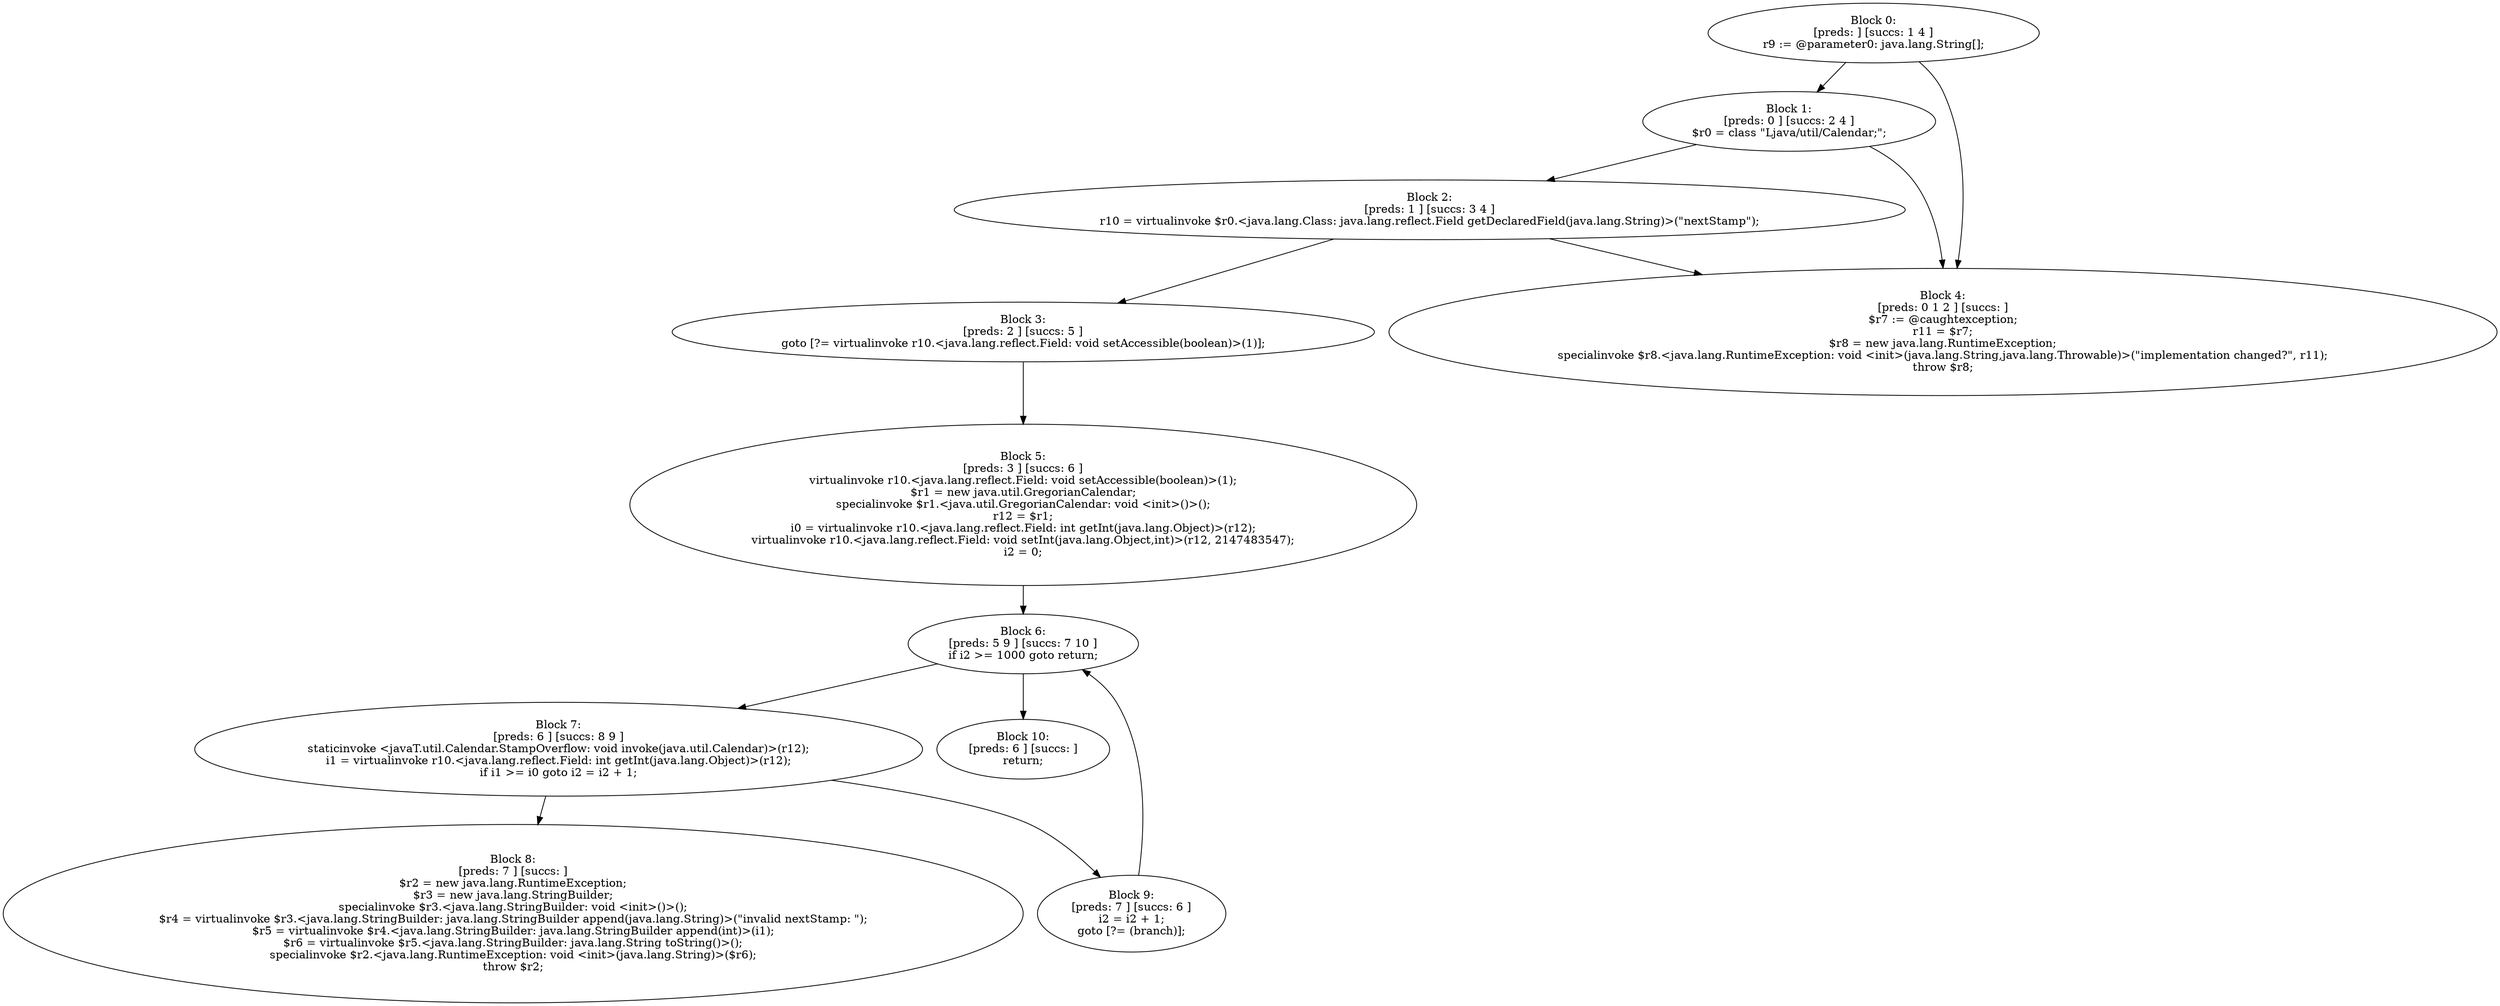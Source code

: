 digraph "unitGraph" {
    "Block 0:
[preds: ] [succs: 1 4 ]
r9 := @parameter0: java.lang.String[];
"
    "Block 1:
[preds: 0 ] [succs: 2 4 ]
$r0 = class \"Ljava/util/Calendar;\";
"
    "Block 2:
[preds: 1 ] [succs: 3 4 ]
r10 = virtualinvoke $r0.<java.lang.Class: java.lang.reflect.Field getDeclaredField(java.lang.String)>(\"nextStamp\");
"
    "Block 3:
[preds: 2 ] [succs: 5 ]
goto [?= virtualinvoke r10.<java.lang.reflect.Field: void setAccessible(boolean)>(1)];
"
    "Block 4:
[preds: 0 1 2 ] [succs: ]
$r7 := @caughtexception;
r11 = $r7;
$r8 = new java.lang.RuntimeException;
specialinvoke $r8.<java.lang.RuntimeException: void <init>(java.lang.String,java.lang.Throwable)>(\"implementation changed?\", r11);
throw $r8;
"
    "Block 5:
[preds: 3 ] [succs: 6 ]
virtualinvoke r10.<java.lang.reflect.Field: void setAccessible(boolean)>(1);
$r1 = new java.util.GregorianCalendar;
specialinvoke $r1.<java.util.GregorianCalendar: void <init>()>();
r12 = $r1;
i0 = virtualinvoke r10.<java.lang.reflect.Field: int getInt(java.lang.Object)>(r12);
virtualinvoke r10.<java.lang.reflect.Field: void setInt(java.lang.Object,int)>(r12, 2147483547);
i2 = 0;
"
    "Block 6:
[preds: 5 9 ] [succs: 7 10 ]
if i2 >= 1000 goto return;
"
    "Block 7:
[preds: 6 ] [succs: 8 9 ]
staticinvoke <javaT.util.Calendar.StampOverflow: void invoke(java.util.Calendar)>(r12);
i1 = virtualinvoke r10.<java.lang.reflect.Field: int getInt(java.lang.Object)>(r12);
if i1 >= i0 goto i2 = i2 + 1;
"
    "Block 8:
[preds: 7 ] [succs: ]
$r2 = new java.lang.RuntimeException;
$r3 = new java.lang.StringBuilder;
specialinvoke $r3.<java.lang.StringBuilder: void <init>()>();
$r4 = virtualinvoke $r3.<java.lang.StringBuilder: java.lang.StringBuilder append(java.lang.String)>(\"invalid nextStamp: \");
$r5 = virtualinvoke $r4.<java.lang.StringBuilder: java.lang.StringBuilder append(int)>(i1);
$r6 = virtualinvoke $r5.<java.lang.StringBuilder: java.lang.String toString()>();
specialinvoke $r2.<java.lang.RuntimeException: void <init>(java.lang.String)>($r6);
throw $r2;
"
    "Block 9:
[preds: 7 ] [succs: 6 ]
i2 = i2 + 1;
goto [?= (branch)];
"
    "Block 10:
[preds: 6 ] [succs: ]
return;
"
    "Block 0:
[preds: ] [succs: 1 4 ]
r9 := @parameter0: java.lang.String[];
"->"Block 1:
[preds: 0 ] [succs: 2 4 ]
$r0 = class \"Ljava/util/Calendar;\";
";
    "Block 0:
[preds: ] [succs: 1 4 ]
r9 := @parameter0: java.lang.String[];
"->"Block 4:
[preds: 0 1 2 ] [succs: ]
$r7 := @caughtexception;
r11 = $r7;
$r8 = new java.lang.RuntimeException;
specialinvoke $r8.<java.lang.RuntimeException: void <init>(java.lang.String,java.lang.Throwable)>(\"implementation changed?\", r11);
throw $r8;
";
    "Block 1:
[preds: 0 ] [succs: 2 4 ]
$r0 = class \"Ljava/util/Calendar;\";
"->"Block 2:
[preds: 1 ] [succs: 3 4 ]
r10 = virtualinvoke $r0.<java.lang.Class: java.lang.reflect.Field getDeclaredField(java.lang.String)>(\"nextStamp\");
";
    "Block 1:
[preds: 0 ] [succs: 2 4 ]
$r0 = class \"Ljava/util/Calendar;\";
"->"Block 4:
[preds: 0 1 2 ] [succs: ]
$r7 := @caughtexception;
r11 = $r7;
$r8 = new java.lang.RuntimeException;
specialinvoke $r8.<java.lang.RuntimeException: void <init>(java.lang.String,java.lang.Throwable)>(\"implementation changed?\", r11);
throw $r8;
";
    "Block 2:
[preds: 1 ] [succs: 3 4 ]
r10 = virtualinvoke $r0.<java.lang.Class: java.lang.reflect.Field getDeclaredField(java.lang.String)>(\"nextStamp\");
"->"Block 3:
[preds: 2 ] [succs: 5 ]
goto [?= virtualinvoke r10.<java.lang.reflect.Field: void setAccessible(boolean)>(1)];
";
    "Block 2:
[preds: 1 ] [succs: 3 4 ]
r10 = virtualinvoke $r0.<java.lang.Class: java.lang.reflect.Field getDeclaredField(java.lang.String)>(\"nextStamp\");
"->"Block 4:
[preds: 0 1 2 ] [succs: ]
$r7 := @caughtexception;
r11 = $r7;
$r8 = new java.lang.RuntimeException;
specialinvoke $r8.<java.lang.RuntimeException: void <init>(java.lang.String,java.lang.Throwable)>(\"implementation changed?\", r11);
throw $r8;
";
    "Block 3:
[preds: 2 ] [succs: 5 ]
goto [?= virtualinvoke r10.<java.lang.reflect.Field: void setAccessible(boolean)>(1)];
"->"Block 5:
[preds: 3 ] [succs: 6 ]
virtualinvoke r10.<java.lang.reflect.Field: void setAccessible(boolean)>(1);
$r1 = new java.util.GregorianCalendar;
specialinvoke $r1.<java.util.GregorianCalendar: void <init>()>();
r12 = $r1;
i0 = virtualinvoke r10.<java.lang.reflect.Field: int getInt(java.lang.Object)>(r12);
virtualinvoke r10.<java.lang.reflect.Field: void setInt(java.lang.Object,int)>(r12, 2147483547);
i2 = 0;
";
    "Block 5:
[preds: 3 ] [succs: 6 ]
virtualinvoke r10.<java.lang.reflect.Field: void setAccessible(boolean)>(1);
$r1 = new java.util.GregorianCalendar;
specialinvoke $r1.<java.util.GregorianCalendar: void <init>()>();
r12 = $r1;
i0 = virtualinvoke r10.<java.lang.reflect.Field: int getInt(java.lang.Object)>(r12);
virtualinvoke r10.<java.lang.reflect.Field: void setInt(java.lang.Object,int)>(r12, 2147483547);
i2 = 0;
"->"Block 6:
[preds: 5 9 ] [succs: 7 10 ]
if i2 >= 1000 goto return;
";
    "Block 6:
[preds: 5 9 ] [succs: 7 10 ]
if i2 >= 1000 goto return;
"->"Block 7:
[preds: 6 ] [succs: 8 9 ]
staticinvoke <javaT.util.Calendar.StampOverflow: void invoke(java.util.Calendar)>(r12);
i1 = virtualinvoke r10.<java.lang.reflect.Field: int getInt(java.lang.Object)>(r12);
if i1 >= i0 goto i2 = i2 + 1;
";
    "Block 6:
[preds: 5 9 ] [succs: 7 10 ]
if i2 >= 1000 goto return;
"->"Block 10:
[preds: 6 ] [succs: ]
return;
";
    "Block 7:
[preds: 6 ] [succs: 8 9 ]
staticinvoke <javaT.util.Calendar.StampOverflow: void invoke(java.util.Calendar)>(r12);
i1 = virtualinvoke r10.<java.lang.reflect.Field: int getInt(java.lang.Object)>(r12);
if i1 >= i0 goto i2 = i2 + 1;
"->"Block 8:
[preds: 7 ] [succs: ]
$r2 = new java.lang.RuntimeException;
$r3 = new java.lang.StringBuilder;
specialinvoke $r3.<java.lang.StringBuilder: void <init>()>();
$r4 = virtualinvoke $r3.<java.lang.StringBuilder: java.lang.StringBuilder append(java.lang.String)>(\"invalid nextStamp: \");
$r5 = virtualinvoke $r4.<java.lang.StringBuilder: java.lang.StringBuilder append(int)>(i1);
$r6 = virtualinvoke $r5.<java.lang.StringBuilder: java.lang.String toString()>();
specialinvoke $r2.<java.lang.RuntimeException: void <init>(java.lang.String)>($r6);
throw $r2;
";
    "Block 7:
[preds: 6 ] [succs: 8 9 ]
staticinvoke <javaT.util.Calendar.StampOverflow: void invoke(java.util.Calendar)>(r12);
i1 = virtualinvoke r10.<java.lang.reflect.Field: int getInt(java.lang.Object)>(r12);
if i1 >= i0 goto i2 = i2 + 1;
"->"Block 9:
[preds: 7 ] [succs: 6 ]
i2 = i2 + 1;
goto [?= (branch)];
";
    "Block 9:
[preds: 7 ] [succs: 6 ]
i2 = i2 + 1;
goto [?= (branch)];
"->"Block 6:
[preds: 5 9 ] [succs: 7 10 ]
if i2 >= 1000 goto return;
";
}
